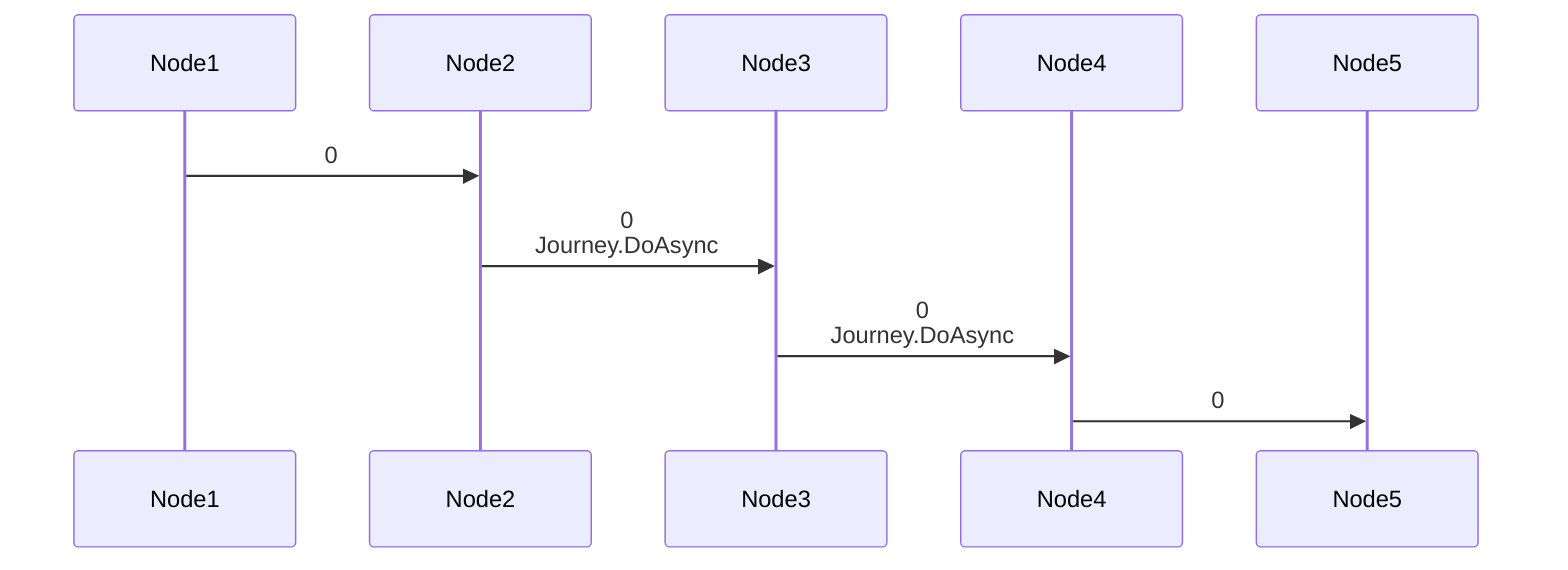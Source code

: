﻿sequenceDiagram
Node1->>Node2:0
Node2->>Node3:0<br>Journey.DoAsync
Node3->>Node4:0<br>Journey.DoAsync
Node4->>Node5:0